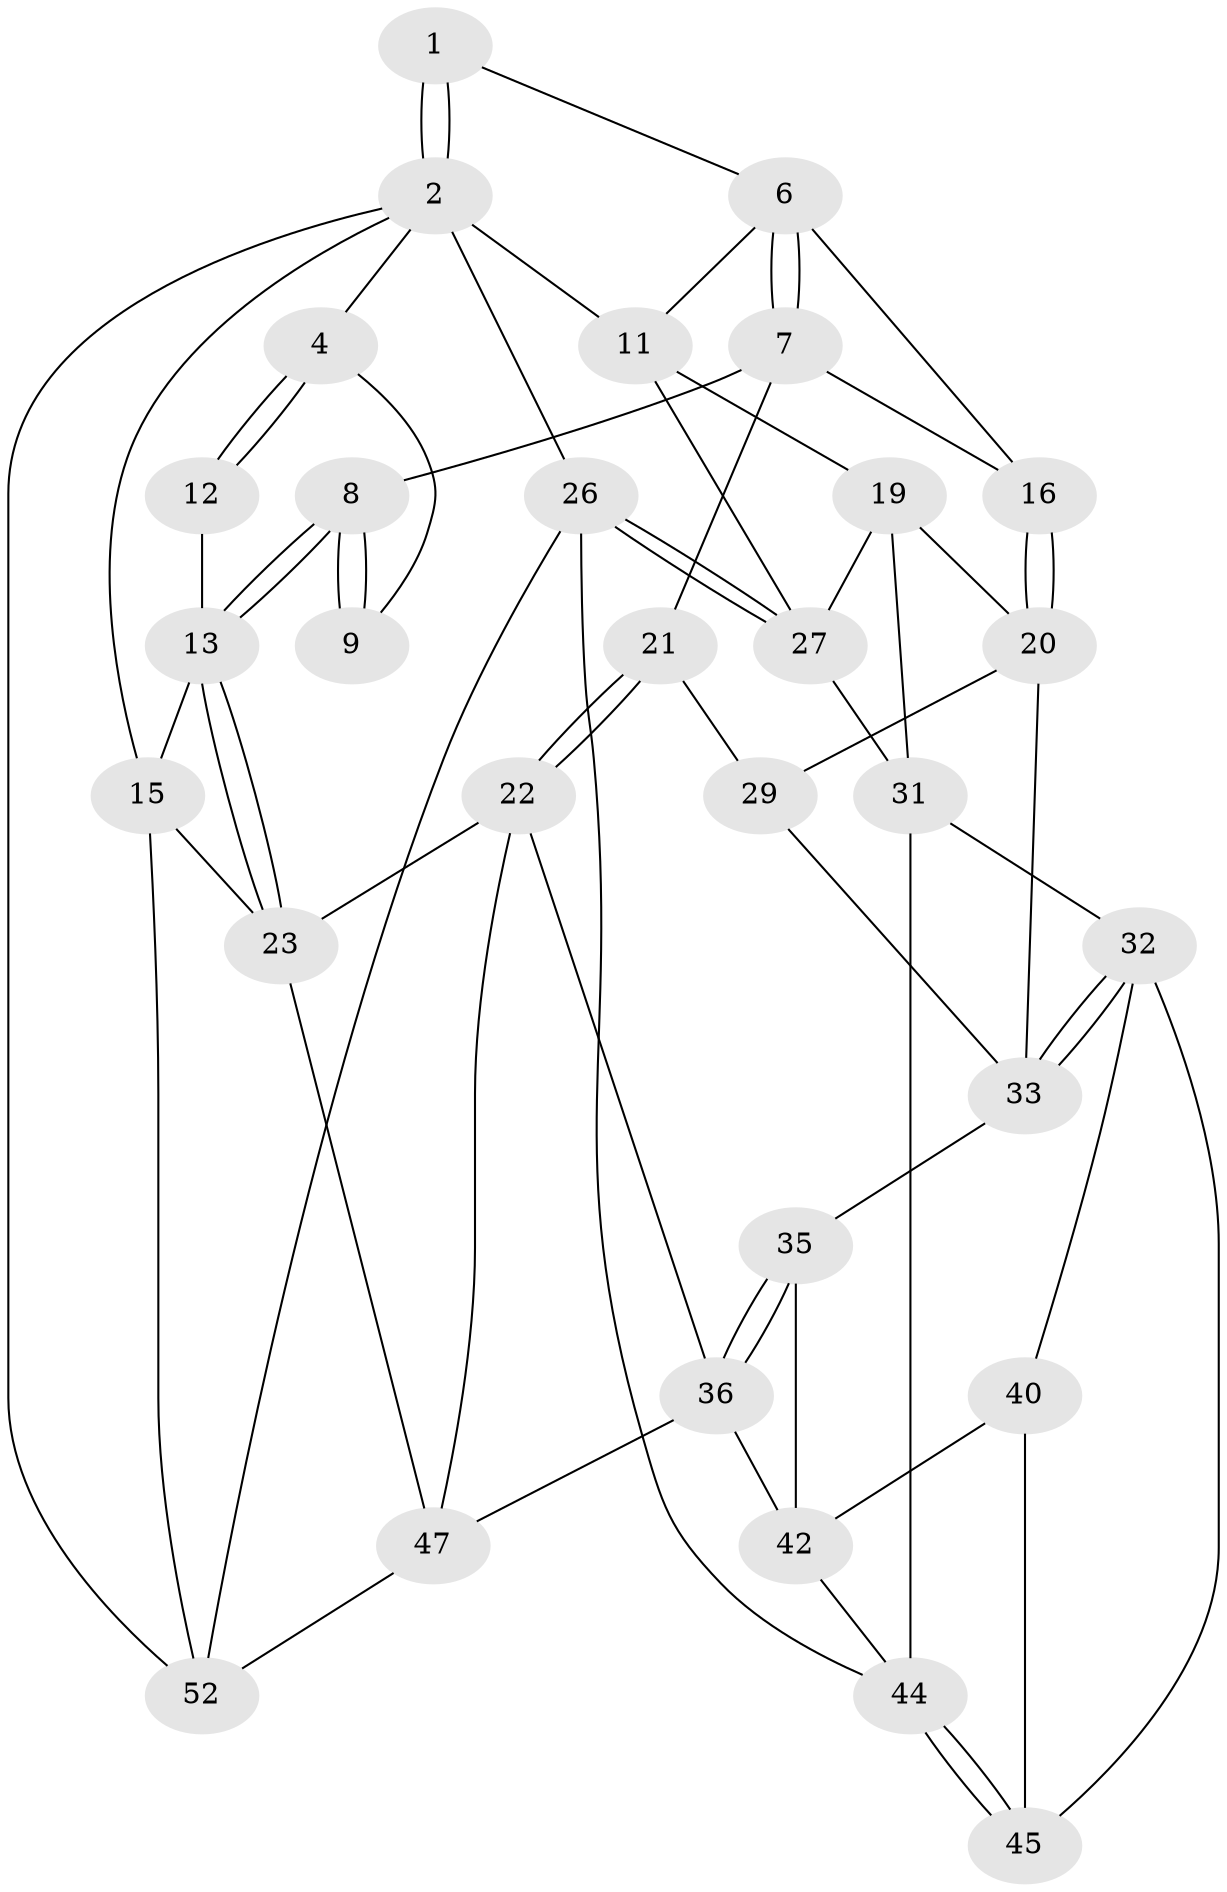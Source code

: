 // Generated by graph-tools (version 1.1) at 2025/24/03/03/25 07:24:36]
// undirected, 31 vertices, 68 edges
graph export_dot {
graph [start="1"]
  node [color=gray90,style=filled];
  1 [pos="+0.5873000556953314+0"];
  2 [pos="+1+0",super="+3"];
  4 [pos="+0+0",super="+5"];
  6 [pos="+0.6357960457759131+0.27356918450500395",super="+10"];
  7 [pos="+0.47997388000107233+0.4389244466229598",super="+17"];
  8 [pos="+0.3179097634273882+0.2718270402995646"];
  9 [pos="+0.3022962605393798+0.2201179487367097"];
  11 [pos="+1+0.08354786911376533",super="+18"];
  12 [pos="+0.20020788806117618+0.20239546104234363"];
  13 [pos="+0.1425340777505985+0.5003823381147824",super="+14"];
  15 [pos="+0+0.3587395759072064",super="+25"];
  16 [pos="+0.8522717993511838+0.44674341534562684"];
  19 [pos="+0.8457308020593687+0.54020244023681",super="+30"];
  20 [pos="+0.8405866465134891+0.5318165173696952",super="+28"];
  21 [pos="+0.48215436849588245+0.5020942207409929"];
  22 [pos="+0.2994270723583419+0.6692968772945358",super="+37"];
  23 [pos="+0.2035772820502505+0.6421226383212935",super="+24"];
  26 [pos="+1+1"];
  27 [pos="+1+0.8295890385406086",super="+38"];
  29 [pos="+0.5134288060985027+0.5319081466335973"];
  31 [pos="+0.7662968147194307+0.7561296505974807",super="+43"];
  32 [pos="+0.7195696825340935+0.7445300434798429",super="+39"];
  33 [pos="+0.6973560371891305+0.7044560479297238",super="+34"];
  35 [pos="+0.5251536611443343+0.8047413834278232"];
  36 [pos="+0.418761084038718+0.836864437118175",super="+50"];
  40 [pos="+0.6795448843319152+0.7977040866840518",super="+41"];
  42 [pos="+0.5903765872200684+0.835427661890965",super="+49"];
  44 [pos="+0.8025381859556767+1",super="+48"];
  45 [pos="+0.7936483147229656+1",super="+46"];
  47 [pos="+0.1566561731813745+0.993691690731484",super="+51"];
  52 [pos="+0+1"];
  1 -- 2;
  1 -- 2;
  1 -- 6;
  2 -- 11;
  2 -- 26;
  2 -- 4;
  2 -- 52;
  2 -- 15;
  4 -- 12;
  4 -- 12;
  4 -- 9;
  6 -- 7;
  6 -- 7;
  6 -- 16;
  6 -- 11;
  7 -- 8;
  7 -- 16;
  7 -- 21;
  8 -- 9;
  8 -- 9;
  8 -- 13;
  8 -- 13;
  11 -- 27;
  11 -- 19;
  12 -- 13;
  13 -- 23;
  13 -- 23;
  13 -- 15;
  15 -- 52;
  15 -- 23;
  16 -- 20;
  16 -- 20;
  19 -- 20;
  19 -- 31;
  19 -- 27;
  20 -- 33;
  20 -- 29;
  21 -- 22;
  21 -- 22;
  21 -- 29;
  22 -- 23;
  22 -- 36;
  22 -- 47;
  23 -- 47;
  26 -- 27;
  26 -- 27;
  26 -- 52;
  26 -- 44;
  27 -- 31;
  29 -- 33;
  31 -- 32;
  31 -- 44;
  32 -- 33;
  32 -- 33;
  32 -- 40;
  32 -- 45;
  33 -- 35;
  35 -- 36;
  35 -- 36;
  35 -- 42;
  36 -- 42;
  36 -- 47;
  40 -- 45 [weight=2];
  40 -- 42;
  42 -- 44;
  44 -- 45;
  44 -- 45;
  47 -- 52;
}
